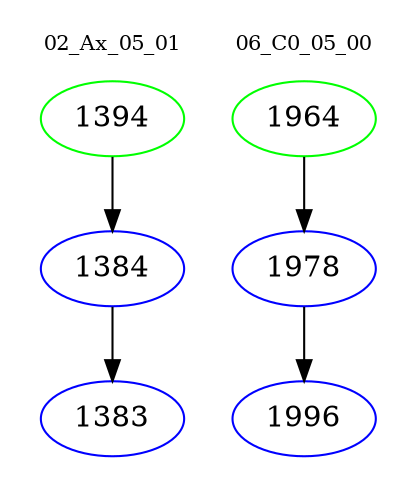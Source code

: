 digraph{
subgraph cluster_0 {
color = white
label = "02_Ax_05_01";
fontsize=10;
T0_1394 [label="1394", color="green"]
T0_1394 -> T0_1384 [color="black"]
T0_1384 [label="1384", color="blue"]
T0_1384 -> T0_1383 [color="black"]
T0_1383 [label="1383", color="blue"]
}
subgraph cluster_1 {
color = white
label = "06_C0_05_00";
fontsize=10;
T1_1964 [label="1964", color="green"]
T1_1964 -> T1_1978 [color="black"]
T1_1978 [label="1978", color="blue"]
T1_1978 -> T1_1996 [color="black"]
T1_1996 [label="1996", color="blue"]
}
}
